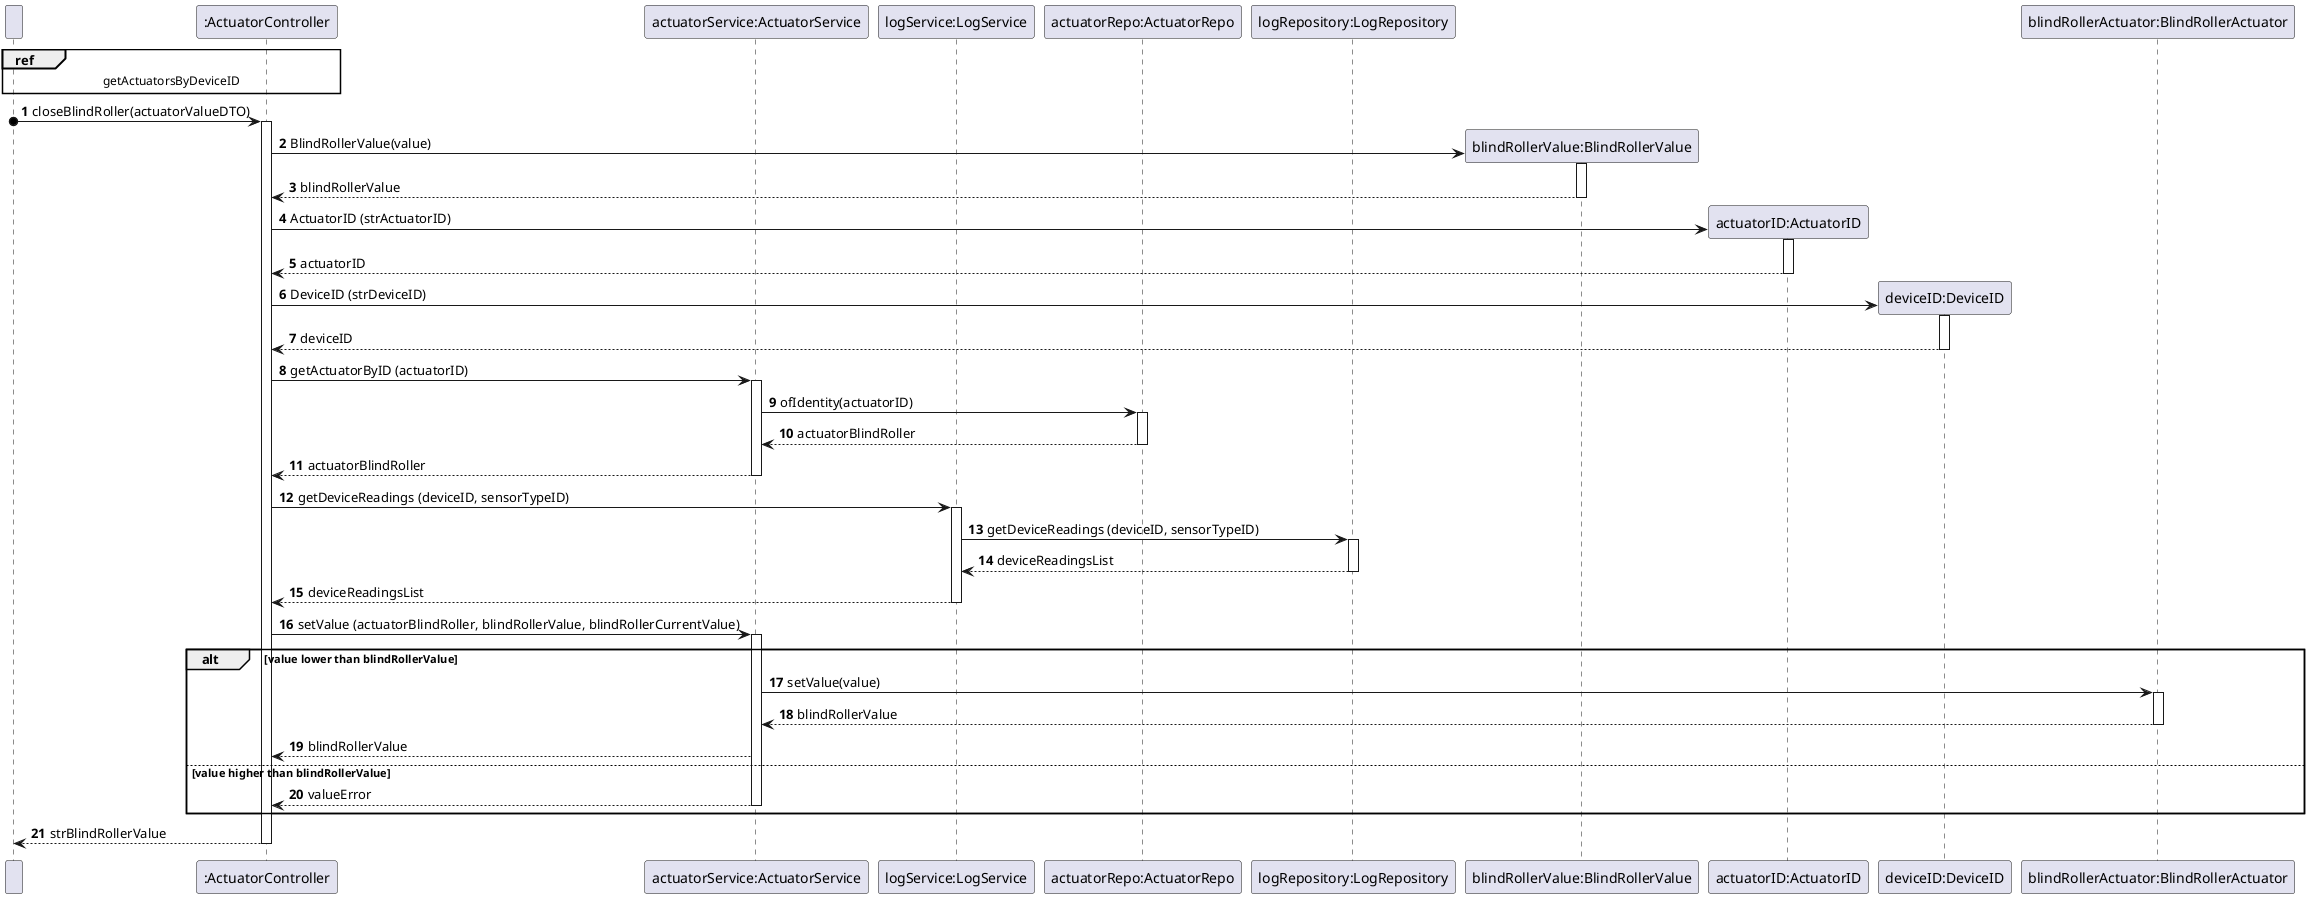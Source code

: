 @startuml
'https://plantuml.com/sequence-diagram
!pragma layout smetana
autonumber

    participant " " as User
    participant ":ActuatorController" as ActuatorController
    participant "actuatorService:ActuatorService" as ActuatorService
    participant "logService:LogService" as LogService
    participant "actuatorRepo:ActuatorRepo" as ActuatorRepo
    participant "logRepository:LogRepository" as LogRepository
    participant "blindRollerValue:BlindRollerValue" as BlindRollerValue
    participant "actuatorID:ActuatorID" as ActuatorID
    participant "deviceID:DeviceID" as DeviceID

    participant "blindRollerActuator:BlindRollerActuator" as BlindRollerActuator

    ref over User, ActuatorController: getActuatorsByDeviceID

User o-> ActuatorController: closeBlindRoller(actuatorValueDTO)
activate ActuatorController

create BlindRollerValue
ActuatorController -> BlindRollerValue: BlindRollerValue(value)
activate BlindRollerValue

BlindRollerValue --> ActuatorController: blindRollerValue
deactivate BlindRollerValue

create ActuatorID
ActuatorController -> ActuatorID : ActuatorID (strActuatorID)
activate ActuatorID

ActuatorID --> ActuatorController: actuatorID
deactivate ActuatorID

create DeviceID
ActuatorController -> DeviceID : DeviceID (strDeviceID)
activate DeviceID

DeviceID --> ActuatorController: deviceID
deactivate DeviceID

ActuatorController -> ActuatorService: getActuatorByID (actuatorID)
activate ActuatorService

ActuatorService -> ActuatorRepo: ofIdentity(actuatorID)
activate ActuatorRepo

ActuatorRepo --> ActuatorService: actuatorBlindRoller
deactivate ActuatorRepo

ActuatorService --> ActuatorController: actuatorBlindRoller
deactivate ActuatorService

ActuatorController -> LogService: getDeviceReadings (deviceID, sensorTypeID)
activate LogService

LogService -> LogRepository: getDeviceReadings (deviceID, sensorTypeID)
activate LogRepository

LogRepository --> LogService: deviceReadingsList
deactivate LogRepository

LogService --> ActuatorController: deviceReadingsList
deactivate LogService

ActuatorController -> ActuatorService: setValue (actuatorBlindRoller, blindRollerValue, blindRollerCurrentValue)
activate ActuatorService

alt value lower than blindRollerValue

ActuatorService -> BlindRollerActuator: setValue(value)
activate BlindRollerActuator

BlindRollerActuator --> ActuatorService: blindRollerValue
deactivate BlindRollerActuator

ActuatorService --> ActuatorController: blindRollerValue

else value higher than blindRollerValue
ActuatorService --> ActuatorController: valueError
deactivate ActuatorService

end

ActuatorController --> User: strBlindRollerValue
deactivate ActuatorController

@enduml